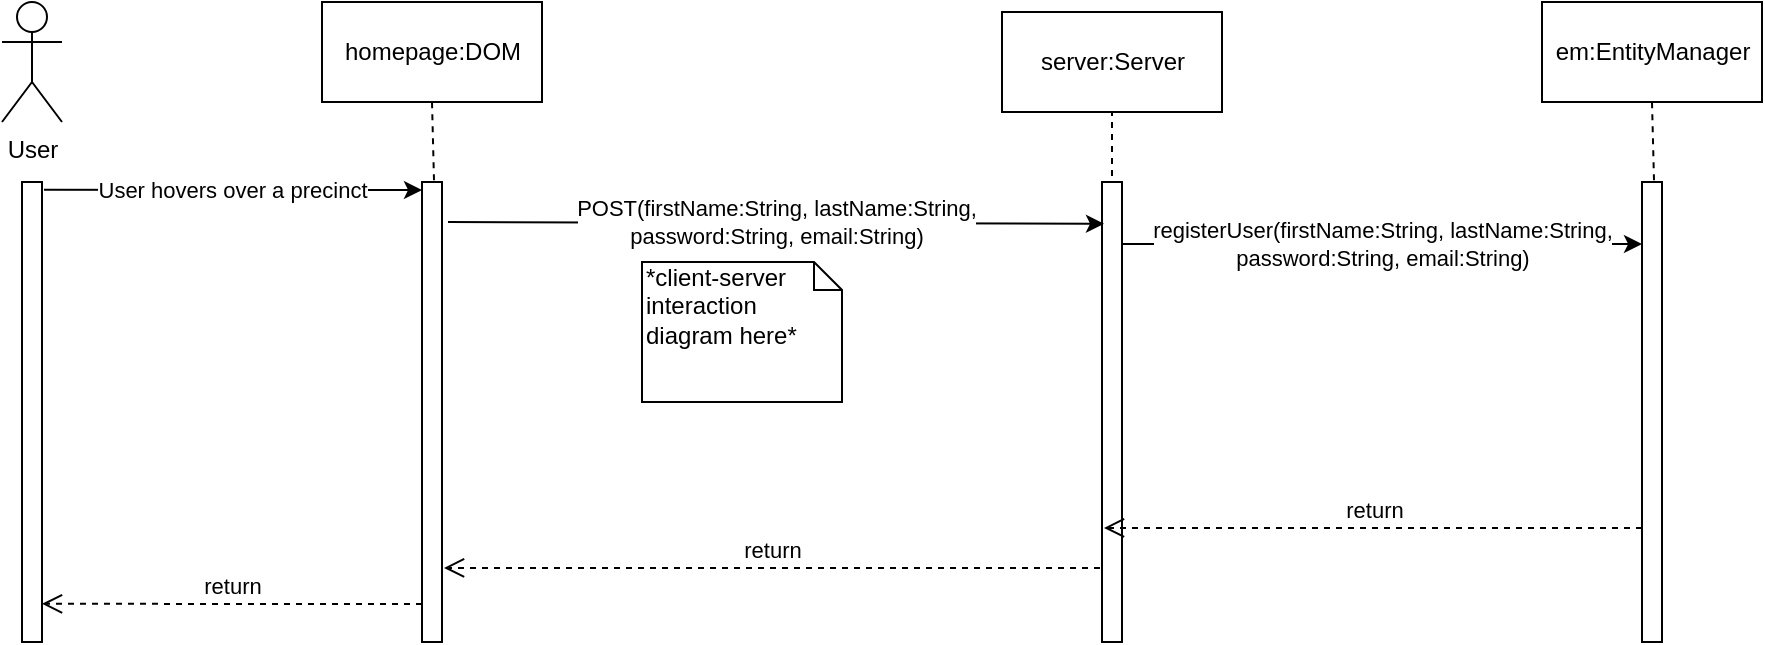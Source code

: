 <mxfile version="10.6.0" type="device"><diagram id="9gcdt4egyBdcr5xvdN-J" name="Page-1"><mxGraphModel dx="918" dy="567" grid="1" gridSize="10" guides="1" tooltips="1" connect="1" arrows="1" fold="1" page="1" pageScale="1" pageWidth="850" pageHeight="1100" math="0" shadow="0"><root><mxCell id="0"/><mxCell id="1" parent="0"/><mxCell id="WDgK0BF4PaEXp5aaA3N6-1" value="" style="html=1;points=[];perimeter=orthogonalPerimeter;" vertex="1" parent="1"><mxGeometry x="240" y="110" width="10" height="230" as="geometry"/></mxCell><mxCell id="WDgK0BF4PaEXp5aaA3N6-2" value="homepage:DOM" style="html=1;" vertex="1" parent="1"><mxGeometry x="190" y="20" width="110" height="50" as="geometry"/></mxCell><mxCell id="WDgK0BF4PaEXp5aaA3N6-3" value="" style="endArrow=none;dashed=1;html=1;entryX=0.5;entryY=1;entryDx=0;entryDy=0;exitX=0.6;exitY=-0.004;exitDx=0;exitDy=0;exitPerimeter=0;" edge="1" parent="1" source="WDgK0BF4PaEXp5aaA3N6-1" target="WDgK0BF4PaEXp5aaA3N6-2"><mxGeometry width="50" height="50" relative="1" as="geometry"><mxPoint x="40" y="280" as="sourcePoint"/><mxPoint x="90" y="230" as="targetPoint"/></mxGeometry></mxCell><mxCell id="WDgK0BF4PaEXp5aaA3N6-5" value="User" style="shape=umlActor;verticalLabelPosition=bottom;labelBackgroundColor=#ffffff;verticalAlign=top;html=1;outlineConnect=0;" vertex="1" parent="1"><mxGeometry x="30" y="20" width="30" height="60" as="geometry"/></mxCell><mxCell id="WDgK0BF4PaEXp5aaA3N6-6" value="" style="html=1;points=[];perimeter=orthogonalPerimeter;" vertex="1" parent="1"><mxGeometry x="40" y="110" width="10" height="230" as="geometry"/></mxCell><mxCell id="WDgK0BF4PaEXp5aaA3N6-7" value="User hovers over a precinct" style="endArrow=classic;html=1;exitX=1.1;exitY=0.017;exitDx=0;exitDy=0;exitPerimeter=0;" edge="1" parent="1" source="WDgK0BF4PaEXp5aaA3N6-6"><mxGeometry width="50" height="50" relative="1" as="geometry"><mxPoint x="50" y="129.5" as="sourcePoint"/><mxPoint x="240" y="114" as="targetPoint"/></mxGeometry></mxCell><mxCell id="WDgK0BF4PaEXp5aaA3N6-8" value="return" style="html=1;verticalAlign=bottom;endArrow=open;dashed=1;endSize=8;entryX=1;entryY=0.917;entryDx=0;entryDy=0;entryPerimeter=0;" edge="1" parent="1" target="WDgK0BF4PaEXp5aaA3N6-6"><mxGeometry relative="1" as="geometry"><mxPoint x="240" y="321" as="sourcePoint"/><mxPoint x="150" y="320" as="targetPoint"/></mxGeometry></mxCell><mxCell id="WDgK0BF4PaEXp5aaA3N6-9" value="" style="html=1;points=[];perimeter=orthogonalPerimeter;" vertex="1" parent="1"><mxGeometry x="850" y="110" width="10" height="230" as="geometry"/></mxCell><mxCell id="WDgK0BF4PaEXp5aaA3N6-10" value="em:EntityManager" style="html=1;" vertex="1" parent="1"><mxGeometry x="800" y="20" width="110" height="50" as="geometry"/></mxCell><mxCell id="WDgK0BF4PaEXp5aaA3N6-11" value="" style="endArrow=none;dashed=1;html=1;entryX=0.5;entryY=1;entryDx=0;entryDy=0;exitX=0.6;exitY=-0.004;exitDx=0;exitDy=0;exitPerimeter=0;" edge="1" parent="1" source="WDgK0BF4PaEXp5aaA3N6-9" target="WDgK0BF4PaEXp5aaA3N6-10"><mxGeometry width="50" height="50" relative="1" as="geometry"><mxPoint x="620" y="280" as="sourcePoint"/><mxPoint x="670" y="230" as="targetPoint"/></mxGeometry></mxCell><mxCell id="WDgK0BF4PaEXp5aaA3N6-13" value="" style="html=1;points=[];perimeter=orthogonalPerimeter;" vertex="1" parent="1"><mxGeometry x="580" y="110" width="10" height="230" as="geometry"/></mxCell><mxCell id="WDgK0BF4PaEXp5aaA3N6-14" value="registerUser(firstName:String, lastName:String,&lt;br&gt;password:String, email:String)" style="endArrow=classic;html=1;exitX=1;exitY=0.135;exitDx=0;exitDy=0;exitPerimeter=0;" edge="1" parent="1" target="WDgK0BF4PaEXp5aaA3N6-9" source="WDgK0BF4PaEXp5aaA3N6-13"><mxGeometry width="50" height="50" relative="1" as="geometry"><mxPoint x="630" y="129.5" as="sourcePoint"/><mxPoint x="846" y="141" as="targetPoint"/></mxGeometry></mxCell><mxCell id="WDgK0BF4PaEXp5aaA3N6-15" value="return" style="html=1;verticalAlign=bottom;endArrow=open;dashed=1;endSize=8;entryX=0.1;entryY=0.752;entryDx=0;entryDy=0;entryPerimeter=0;" edge="1" parent="1" target="WDgK0BF4PaEXp5aaA3N6-13"><mxGeometry relative="1" as="geometry"><mxPoint x="850" y="283" as="sourcePoint"/><mxPoint x="585" y="289" as="targetPoint"/></mxGeometry></mxCell><mxCell id="WDgK0BF4PaEXp5aaA3N6-16" value="server:Server" style="html=1;" vertex="1" parent="1"><mxGeometry x="530" y="25" width="110" height="50" as="geometry"/></mxCell><mxCell id="WDgK0BF4PaEXp5aaA3N6-17" value="POST(firstName:String, lastName:String, &lt;br&gt;password:String, email:String)" style="endArrow=classic;html=1;entryX=0.1;entryY=0.091;entryDx=0;entryDy=0;entryPerimeter=0;exitX=1.3;exitY=0.087;exitDx=0;exitDy=0;exitPerimeter=0;" edge="1" parent="1" source="WDgK0BF4PaEXp5aaA3N6-1" target="WDgK0BF4PaEXp5aaA3N6-13"><mxGeometry width="50" height="50" relative="1" as="geometry"><mxPoint x="290" y="130.5" as="sourcePoint"/><mxPoint x="476" y="130" as="targetPoint"/></mxGeometry></mxCell><mxCell id="WDgK0BF4PaEXp5aaA3N6-18" value="" style="endArrow=none;dashed=1;html=1;entryX=0.5;entryY=1;entryDx=0;entryDy=0;exitX=0.5;exitY=-0.013;exitDx=0;exitDy=0;exitPerimeter=0;" edge="1" parent="1" source="WDgK0BF4PaEXp5aaA3N6-13" target="WDgK0BF4PaEXp5aaA3N6-16"><mxGeometry width="50" height="50" relative="1" as="geometry"><mxPoint x="256" y="119" as="sourcePoint"/><mxPoint x="255" y="80" as="targetPoint"/></mxGeometry></mxCell><mxCell id="WDgK0BF4PaEXp5aaA3N6-20" value="return" style="html=1;verticalAlign=bottom;endArrow=open;dashed=1;endSize=8;entryX=1.1;entryY=0.839;entryDx=0;entryDy=0;entryPerimeter=0;" edge="1" parent="1" target="WDgK0BF4PaEXp5aaA3N6-1"><mxGeometry relative="1" as="geometry"><mxPoint x="579" y="303" as="sourcePoint"/><mxPoint x="321" y="320" as="targetPoint"/></mxGeometry></mxCell><mxCell id="WDgK0BF4PaEXp5aaA3N6-21" value="*client-server interaction diagram here*" style="shape=note;whiteSpace=wrap;html=1;size=14;verticalAlign=top;align=left;spacingTop=-6;" vertex="1" parent="1"><mxGeometry x="350" y="150" width="100" height="70" as="geometry"/></mxCell></root></mxGraphModel></diagram></mxfile>
